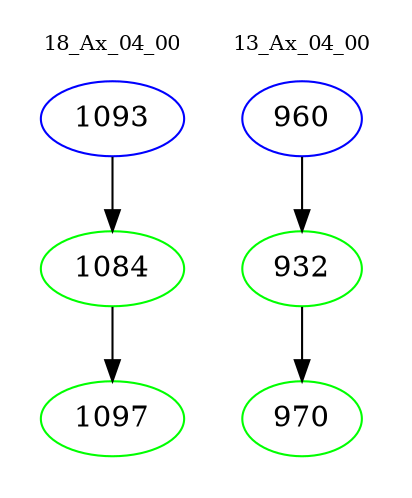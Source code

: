 digraph{
subgraph cluster_0 {
color = white
label = "18_Ax_04_00";
fontsize=10;
T0_1093 [label="1093", color="blue"]
T0_1093 -> T0_1084 [color="black"]
T0_1084 [label="1084", color="green"]
T0_1084 -> T0_1097 [color="black"]
T0_1097 [label="1097", color="green"]
}
subgraph cluster_1 {
color = white
label = "13_Ax_04_00";
fontsize=10;
T1_960 [label="960", color="blue"]
T1_960 -> T1_932 [color="black"]
T1_932 [label="932", color="green"]
T1_932 -> T1_970 [color="black"]
T1_970 [label="970", color="green"]
}
}

